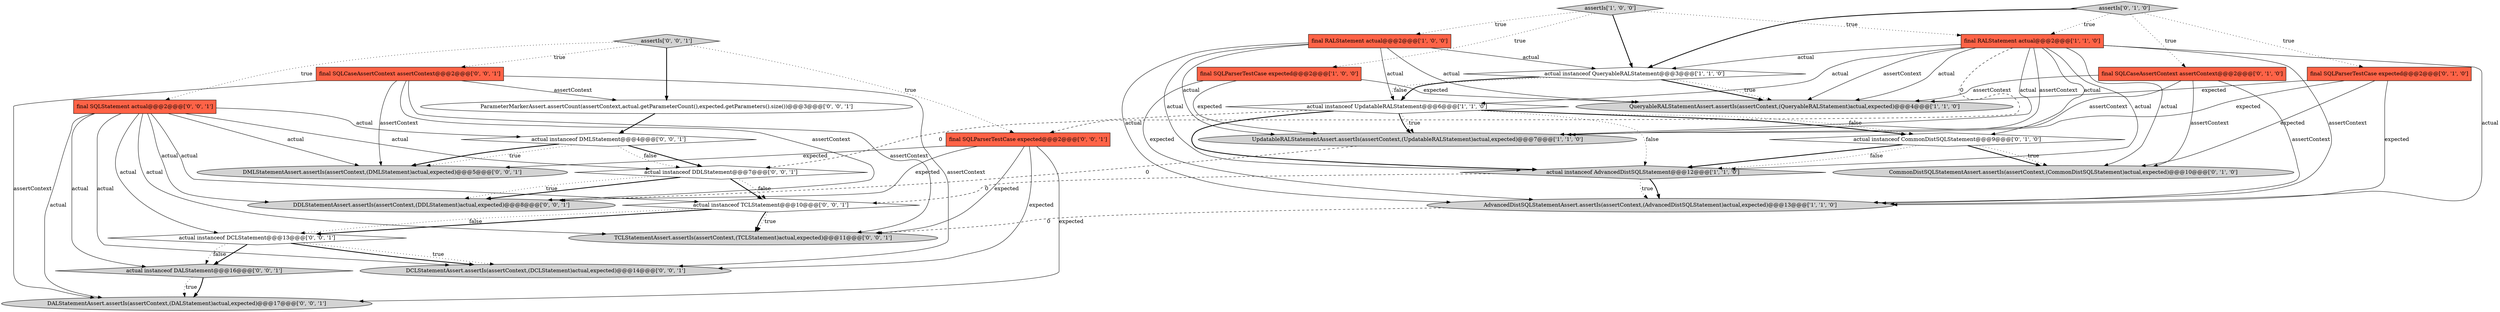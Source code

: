 digraph {
8 [style = filled, label = "QueryableRALStatementAssert.assertIs(assertContext,(QueryableRALStatement)actual,expected)@@@4@@@['1', '1', '0']", fillcolor = lightgray, shape = ellipse image = "AAA0AAABBB1BBB"];
25 [style = filled, label = "final SQLCaseAssertContext assertContext@@@2@@@['0', '0', '1']", fillcolor = tomato, shape = box image = "AAA0AAABBB3BBB"];
11 [style = filled, label = "CommonDistSQLStatementAssert.assertIs(assertContext,(CommonDistSQLStatement)actual,expected)@@@10@@@['0', '1', '0']", fillcolor = lightgray, shape = ellipse image = "AAA1AAABBB2BBB"];
24 [style = filled, label = "final SQLStatement actual@@@2@@@['0', '0', '1']", fillcolor = tomato, shape = box image = "AAA0AAABBB3BBB"];
17 [style = filled, label = "assertIs['0', '0', '1']", fillcolor = lightgray, shape = diamond image = "AAA0AAABBB3BBB"];
18 [style = filled, label = "TCLStatementAssert.assertIs(assertContext,(TCLStatement)actual,expected)@@@11@@@['0', '0', '1']", fillcolor = lightgray, shape = ellipse image = "AAA0AAABBB3BBB"];
7 [style = filled, label = "assertIs['1', '0', '0']", fillcolor = lightgray, shape = diamond image = "AAA0AAABBB1BBB"];
19 [style = filled, label = "actual instanceof DCLStatement@@@13@@@['0', '0', '1']", fillcolor = white, shape = diamond image = "AAA0AAABBB3BBB"];
4 [style = filled, label = "actual instanceof QueryableRALStatement@@@3@@@['1', '1', '0']", fillcolor = white, shape = diamond image = "AAA0AAABBB1BBB"];
10 [style = filled, label = "final SQLCaseAssertContext assertContext@@@2@@@['0', '1', '0']", fillcolor = tomato, shape = box image = "AAA0AAABBB2BBB"];
0 [style = filled, label = "final RALStatement actual@@@2@@@['1', '0', '0']", fillcolor = tomato, shape = box image = "AAA0AAABBB1BBB"];
6 [style = filled, label = "final RALStatement actual@@@2@@@['1', '1', '0']", fillcolor = tomato, shape = box image = "AAA0AAABBB1BBB"];
26 [style = filled, label = "DCLStatementAssert.assertIs(assertContext,(DCLStatement)actual,expected)@@@14@@@['0', '0', '1']", fillcolor = lightgray, shape = ellipse image = "AAA0AAABBB3BBB"];
2 [style = filled, label = "AdvancedDistSQLStatementAssert.assertIs(assertContext,(AdvancedDistSQLStatement)actual,expected)@@@13@@@['1', '1', '0']", fillcolor = lightgray, shape = ellipse image = "AAA0AAABBB1BBB"];
16 [style = filled, label = "DDLStatementAssert.assertIs(assertContext,(DDLStatement)actual,expected)@@@8@@@['0', '0', '1']", fillcolor = lightgray, shape = ellipse image = "AAA0AAABBB3BBB"];
12 [style = filled, label = "final SQLParserTestCase expected@@@2@@@['0', '1', '0']", fillcolor = tomato, shape = box image = "AAA0AAABBB2BBB"];
9 [style = filled, label = "actual instanceof AdvancedDistSQLStatement@@@12@@@['1', '1', '0']", fillcolor = lightgray, shape = diamond image = "AAA0AAABBB1BBB"];
15 [style = filled, label = "ParameterMarkerAssert.assertCount(assertContext,actual.getParameterCount(),expected.getParameters().size())@@@3@@@['0', '0', '1']", fillcolor = white, shape = ellipse image = "AAA0AAABBB3BBB"];
3 [style = filled, label = "actual instanceof UpdatableRALStatement@@@6@@@['1', '1', '0']", fillcolor = white, shape = diamond image = "AAA0AAABBB1BBB"];
28 [style = filled, label = "actual instanceof TCLStatement@@@10@@@['0', '0', '1']", fillcolor = white, shape = diamond image = "AAA0AAABBB3BBB"];
20 [style = filled, label = "actual instanceof DDLStatement@@@7@@@['0', '0', '1']", fillcolor = white, shape = diamond image = "AAA0AAABBB3BBB"];
22 [style = filled, label = "actual instanceof DMLStatement@@@4@@@['0', '0', '1']", fillcolor = white, shape = diamond image = "AAA0AAABBB3BBB"];
27 [style = filled, label = "actual instanceof DALStatement@@@16@@@['0', '0', '1']", fillcolor = lightgray, shape = diamond image = "AAA0AAABBB3BBB"];
23 [style = filled, label = "DMLStatementAssert.assertIs(assertContext,(DMLStatement)actual,expected)@@@5@@@['0', '0', '1']", fillcolor = lightgray, shape = ellipse image = "AAA0AAABBB3BBB"];
21 [style = filled, label = "DALStatementAssert.assertIs(assertContext,(DALStatement)actual,expected)@@@17@@@['0', '0', '1']", fillcolor = lightgray, shape = ellipse image = "AAA0AAABBB3BBB"];
1 [style = filled, label = "final SQLParserTestCase expected@@@2@@@['1', '0', '0']", fillcolor = tomato, shape = box image = "AAA0AAABBB1BBB"];
14 [style = filled, label = "actual instanceof CommonDistSQLStatement@@@9@@@['0', '1', '0']", fillcolor = white, shape = diamond image = "AAA1AAABBB2BBB"];
5 [style = filled, label = "UpdatableRALStatementAssert.assertIs(assertContext,(UpdatableRALStatement)actual,expected)@@@7@@@['1', '1', '0']", fillcolor = lightgray, shape = ellipse image = "AAA0AAABBB1BBB"];
13 [style = filled, label = "assertIs['0', '1', '0']", fillcolor = lightgray, shape = diamond image = "AAA0AAABBB2BBB"];
29 [style = filled, label = "final SQLParserTestCase expected@@@2@@@['0', '0', '1']", fillcolor = tomato, shape = box image = "AAA0AAABBB3BBB"];
24->19 [style = solid, label="actual"];
12->11 [style = solid, label="expected"];
14->9 [style = dotted, label="false"];
6->11 [style = solid, label="actual"];
4->8 [style = bold, label=""];
15->22 [style = bold, label=""];
22->20 [style = bold, label=""];
0->8 [style = solid, label="actual"];
14->11 [style = bold, label=""];
24->20 [style = solid, label="actual"];
19->27 [style = bold, label=""];
0->2 [style = solid, label="actual"];
24->27 [style = solid, label="actual"];
6->3 [style = solid, label="actual"];
25->21 [style = solid, label="assertContext"];
6->14 [style = solid, label="actual"];
17->24 [style = dotted, label="true"];
3->9 [style = bold, label=""];
29->16 [style = solid, label="expected"];
28->18 [style = bold, label=""];
7->0 [style = dotted, label="true"];
6->2 [style = solid, label="assertContext"];
13->12 [style = dotted, label="true"];
29->26 [style = solid, label="expected"];
4->3 [style = bold, label=""];
6->5 [style = solid, label="actual"];
22->20 [style = dotted, label="false"];
27->21 [style = bold, label=""];
25->26 [style = solid, label="assertContext"];
3->14 [style = bold, label=""];
10->2 [style = solid, label="assertContext"];
3->9 [style = dotted, label="false"];
20->16 [style = bold, label=""];
0->4 [style = solid, label="actual"];
6->5 [style = solid, label="assertContext"];
28->19 [style = bold, label=""];
13->10 [style = dotted, label="true"];
2->18 [style = dashed, label="0"];
0->3 [style = solid, label="actual"];
20->16 [style = dotted, label="true"];
6->4 [style = solid, label="actual"];
1->8 [style = solid, label="expected"];
25->15 [style = solid, label="assertContext"];
10->11 [style = solid, label="assertContext"];
3->14 [style = dotted, label="false"];
17->15 [style = bold, label=""];
19->26 [style = bold, label=""];
12->2 [style = solid, label="expected"];
17->29 [style = dotted, label="true"];
24->26 [style = solid, label="actual"];
24->23 [style = solid, label="actual"];
0->5 [style = solid, label="actual"];
13->6 [style = dotted, label="true"];
22->23 [style = dotted, label="true"];
3->20 [style = dashed, label="0"];
5->16 [style = dashed, label="0"];
24->16 [style = solid, label="actual"];
13->4 [style = bold, label=""];
6->9 [style = solid, label="actual"];
20->28 [style = dotted, label="false"];
24->22 [style = solid, label="actual"];
27->21 [style = dotted, label="true"];
14->9 [style = bold, label=""];
7->1 [style = dotted, label="true"];
1->2 [style = solid, label="expected"];
24->28 [style = solid, label="actual"];
6->8 [style = solid, label="assertContext"];
6->2 [style = solid, label="actual"];
9->28 [style = dashed, label="0"];
10->5 [style = solid, label="assertContext"];
6->29 [style = dashed, label="0"];
0->9 [style = solid, label="actual"];
19->27 [style = dotted, label="false"];
24->18 [style = solid, label="actual"];
19->26 [style = dotted, label="true"];
25->16 [style = solid, label="assertContext"];
24->21 [style = solid, label="actual"];
25->23 [style = solid, label="assertContext"];
10->8 [style = solid, label="assertContext"];
4->3 [style = dotted, label="false"];
29->21 [style = solid, label="expected"];
9->2 [style = bold, label=""];
12->8 [style = solid, label="expected"];
29->23 [style = solid, label="expected"];
9->2 [style = dotted, label="true"];
3->5 [style = bold, label=""];
1->5 [style = solid, label="expected"];
4->8 [style = dotted, label="true"];
28->19 [style = dotted, label="false"];
25->18 [style = solid, label="assertContext"];
7->4 [style = bold, label=""];
12->5 [style = solid, label="expected"];
20->28 [style = bold, label=""];
6->8 [style = solid, label="actual"];
22->23 [style = bold, label=""];
14->11 [style = dotted, label="true"];
29->18 [style = solid, label="expected"];
3->5 [style = dotted, label="true"];
28->18 [style = dotted, label="true"];
17->25 [style = dotted, label="true"];
7->6 [style = dotted, label="true"];
}
